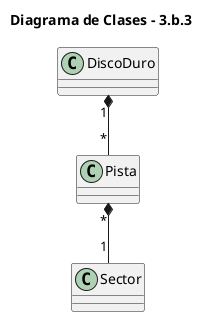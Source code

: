 /' Ingeniería de Software UCV - 2023
Práctica 02 - Ejercicio 3.b.3
Rahi-Mon '/

@startuml Class Diagram
title Diagrama de Clases - 3.b.3

class DiscoDuro{}
class Pista{}
class Sector{}

DiscoDuro "1" *-- "*" Pista
Pista "*" *-- "1" Sector 

@enduml